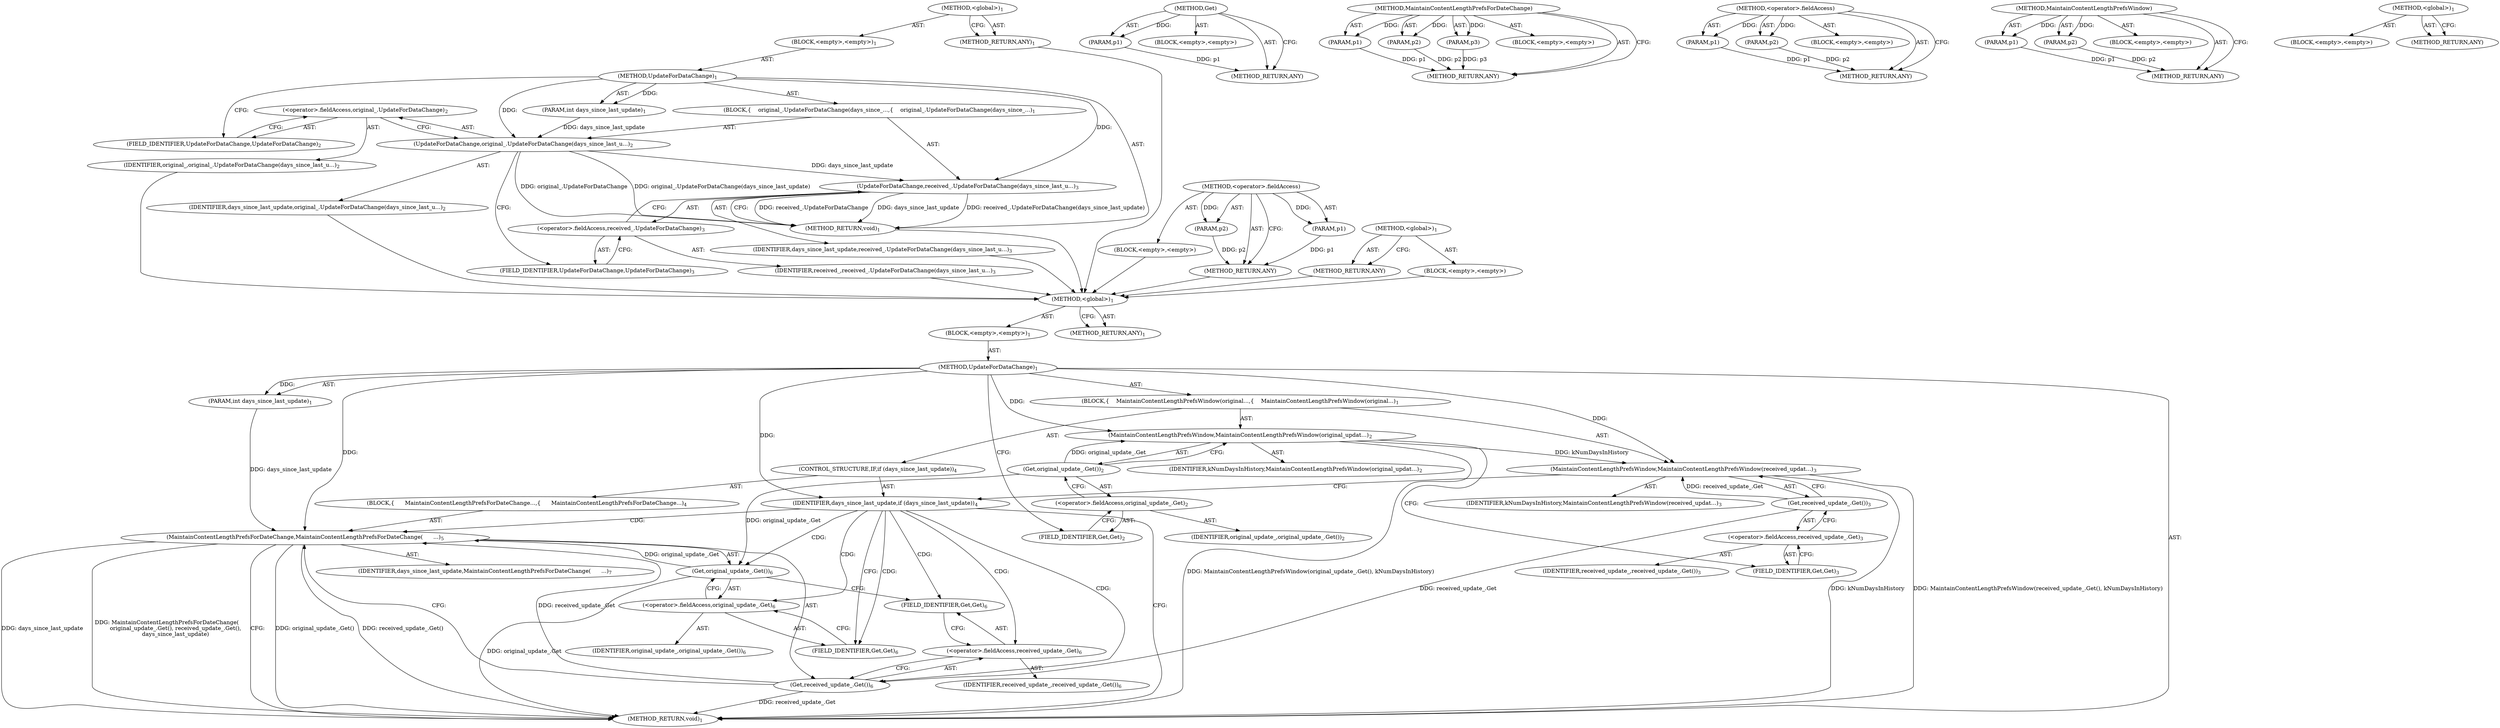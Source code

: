 digraph "&lt;global&gt;" {
vulnerable_6 [label=<(METHOD,&lt;global&gt;)<SUB>1</SUB>>];
vulnerable_7 [label=<(BLOCK,&lt;empty&gt;,&lt;empty&gt;)<SUB>1</SUB>>];
vulnerable_8 [label=<(METHOD,UpdateForDataChange)<SUB>1</SUB>>];
vulnerable_9 [label=<(PARAM,int days_since_last_update)<SUB>1</SUB>>];
vulnerable_10 [label=<(BLOCK,{
    MaintainContentLengthPrefsWindow(original...,{
    MaintainContentLengthPrefsWindow(original...)<SUB>1</SUB>>];
vulnerable_11 [label=<(MaintainContentLengthPrefsWindow,MaintainContentLengthPrefsWindow(original_updat...)<SUB>2</SUB>>];
vulnerable_12 [label=<(Get,original_update_.Get())<SUB>2</SUB>>];
vulnerable_13 [label=<(&lt;operator&gt;.fieldAccess,original_update_.Get)<SUB>2</SUB>>];
vulnerable_14 [label=<(IDENTIFIER,original_update_,original_update_.Get())<SUB>2</SUB>>];
vulnerable_15 [label=<(FIELD_IDENTIFIER,Get,Get)<SUB>2</SUB>>];
vulnerable_16 [label=<(IDENTIFIER,kNumDaysInHistory,MaintainContentLengthPrefsWindow(original_updat...)<SUB>2</SUB>>];
vulnerable_17 [label=<(MaintainContentLengthPrefsWindow,MaintainContentLengthPrefsWindow(received_updat...)<SUB>3</SUB>>];
vulnerable_18 [label=<(Get,received_update_.Get())<SUB>3</SUB>>];
vulnerable_19 [label=<(&lt;operator&gt;.fieldAccess,received_update_.Get)<SUB>3</SUB>>];
vulnerable_20 [label=<(IDENTIFIER,received_update_,received_update_.Get())<SUB>3</SUB>>];
vulnerable_21 [label=<(FIELD_IDENTIFIER,Get,Get)<SUB>3</SUB>>];
vulnerable_22 [label=<(IDENTIFIER,kNumDaysInHistory,MaintainContentLengthPrefsWindow(received_updat...)<SUB>3</SUB>>];
vulnerable_23 [label=<(CONTROL_STRUCTURE,IF,if (days_since_last_update))<SUB>4</SUB>>];
vulnerable_24 [label=<(IDENTIFIER,days_since_last_update,if (days_since_last_update))<SUB>4</SUB>>];
vulnerable_25 [label=<(BLOCK,{
      MaintainContentLengthPrefsForDateChange...,{
      MaintainContentLengthPrefsForDateChange...)<SUB>4</SUB>>];
vulnerable_26 [label=<(MaintainContentLengthPrefsForDateChange,MaintainContentLengthPrefsForDateChange(
      ...)<SUB>5</SUB>>];
vulnerable_27 [label=<(Get,original_update_.Get())<SUB>6</SUB>>];
vulnerable_28 [label=<(&lt;operator&gt;.fieldAccess,original_update_.Get)<SUB>6</SUB>>];
vulnerable_29 [label=<(IDENTIFIER,original_update_,original_update_.Get())<SUB>6</SUB>>];
vulnerable_30 [label=<(FIELD_IDENTIFIER,Get,Get)<SUB>6</SUB>>];
vulnerable_31 [label=<(Get,received_update_.Get())<SUB>6</SUB>>];
vulnerable_32 [label=<(&lt;operator&gt;.fieldAccess,received_update_.Get)<SUB>6</SUB>>];
vulnerable_33 [label=<(IDENTIFIER,received_update_,received_update_.Get())<SUB>6</SUB>>];
vulnerable_34 [label=<(FIELD_IDENTIFIER,Get,Get)<SUB>6</SUB>>];
vulnerable_35 [label=<(IDENTIFIER,days_since_last_update,MaintainContentLengthPrefsForDateChange(
      ...)<SUB>7</SUB>>];
vulnerable_36 [label=<(METHOD_RETURN,void)<SUB>1</SUB>>];
vulnerable_38 [label=<(METHOD_RETURN,ANY)<SUB>1</SUB>>];
vulnerable_58 [label=<(METHOD,Get)>];
vulnerable_59 [label=<(PARAM,p1)>];
vulnerable_60 [label=<(BLOCK,&lt;empty&gt;,&lt;empty&gt;)>];
vulnerable_61 [label=<(METHOD_RETURN,ANY)>];
vulnerable_67 [label=<(METHOD,MaintainContentLengthPrefsForDateChange)>];
vulnerable_68 [label=<(PARAM,p1)>];
vulnerable_69 [label=<(PARAM,p2)>];
vulnerable_70 [label=<(PARAM,p3)>];
vulnerable_71 [label=<(BLOCK,&lt;empty&gt;,&lt;empty&gt;)>];
vulnerable_72 [label=<(METHOD_RETURN,ANY)>];
vulnerable_62 [label=<(METHOD,&lt;operator&gt;.fieldAccess)>];
vulnerable_63 [label=<(PARAM,p1)>];
vulnerable_64 [label=<(PARAM,p2)>];
vulnerable_65 [label=<(BLOCK,&lt;empty&gt;,&lt;empty&gt;)>];
vulnerable_66 [label=<(METHOD_RETURN,ANY)>];
vulnerable_53 [label=<(METHOD,MaintainContentLengthPrefsWindow)>];
vulnerable_54 [label=<(PARAM,p1)>];
vulnerable_55 [label=<(PARAM,p2)>];
vulnerable_56 [label=<(BLOCK,&lt;empty&gt;,&lt;empty&gt;)>];
vulnerable_57 [label=<(METHOD_RETURN,ANY)>];
vulnerable_47 [label=<(METHOD,&lt;global&gt;)<SUB>1</SUB>>];
vulnerable_48 [label=<(BLOCK,&lt;empty&gt;,&lt;empty&gt;)>];
vulnerable_49 [label=<(METHOD_RETURN,ANY)>];
fixed_6 [label=<(METHOD,&lt;global&gt;)<SUB>1</SUB>>];
fixed_7 [label=<(BLOCK,&lt;empty&gt;,&lt;empty&gt;)<SUB>1</SUB>>];
fixed_8 [label=<(METHOD,UpdateForDataChange)<SUB>1</SUB>>];
fixed_9 [label=<(PARAM,int days_since_last_update)<SUB>1</SUB>>];
fixed_10 [label=<(BLOCK,{
    original_.UpdateForDataChange(days_since_...,{
    original_.UpdateForDataChange(days_since_...)<SUB>1</SUB>>];
fixed_11 [label=<(UpdateForDataChange,original_.UpdateForDataChange(days_since_last_u...)<SUB>2</SUB>>];
fixed_12 [label=<(&lt;operator&gt;.fieldAccess,original_.UpdateForDataChange)<SUB>2</SUB>>];
fixed_13 [label=<(IDENTIFIER,original_,original_.UpdateForDataChange(days_since_last_u...)<SUB>2</SUB>>];
fixed_14 [label=<(FIELD_IDENTIFIER,UpdateForDataChange,UpdateForDataChange)<SUB>2</SUB>>];
fixed_15 [label=<(IDENTIFIER,days_since_last_update,original_.UpdateForDataChange(days_since_last_u...)<SUB>2</SUB>>];
fixed_16 [label=<(UpdateForDataChange,received_.UpdateForDataChange(days_since_last_u...)<SUB>3</SUB>>];
fixed_17 [label=<(&lt;operator&gt;.fieldAccess,received_.UpdateForDataChange)<SUB>3</SUB>>];
fixed_18 [label=<(IDENTIFIER,received_,received_.UpdateForDataChange(days_since_last_u...)<SUB>3</SUB>>];
fixed_19 [label=<(FIELD_IDENTIFIER,UpdateForDataChange,UpdateForDataChange)<SUB>3</SUB>>];
fixed_20 [label=<(IDENTIFIER,days_since_last_update,received_.UpdateForDataChange(days_since_last_u...)<SUB>3</SUB>>];
fixed_21 [label=<(METHOD_RETURN,void)<SUB>1</SUB>>];
fixed_23 [label=<(METHOD_RETURN,ANY)<SUB>1</SUB>>];
fixed_38 [label=<(METHOD,&lt;operator&gt;.fieldAccess)>];
fixed_39 [label=<(PARAM,p1)>];
fixed_40 [label=<(PARAM,p2)>];
fixed_41 [label=<(BLOCK,&lt;empty&gt;,&lt;empty&gt;)>];
fixed_42 [label=<(METHOD_RETURN,ANY)>];
fixed_32 [label=<(METHOD,&lt;global&gt;)<SUB>1</SUB>>];
fixed_33 [label=<(BLOCK,&lt;empty&gt;,&lt;empty&gt;)>];
fixed_34 [label=<(METHOD_RETURN,ANY)>];
vulnerable_6 -> vulnerable_7  [key=0, label="AST: "];
vulnerable_6 -> vulnerable_38  [key=0, label="AST: "];
vulnerable_6 -> vulnerable_38  [key=1, label="CFG: "];
vulnerable_7 -> vulnerable_8  [key=0, label="AST: "];
vulnerable_8 -> vulnerable_9  [key=0, label="AST: "];
vulnerable_8 -> vulnerable_9  [key=1, label="DDG: "];
vulnerable_8 -> vulnerable_10  [key=0, label="AST: "];
vulnerable_8 -> vulnerable_36  [key=0, label="AST: "];
vulnerable_8 -> vulnerable_15  [key=0, label="CFG: "];
vulnerable_8 -> vulnerable_11  [key=0, label="DDG: "];
vulnerable_8 -> vulnerable_17  [key=0, label="DDG: "];
vulnerable_8 -> vulnerable_24  [key=0, label="DDG: "];
vulnerable_8 -> vulnerable_26  [key=0, label="DDG: "];
vulnerable_9 -> vulnerable_26  [key=0, label="DDG: days_since_last_update"];
vulnerable_10 -> vulnerable_11  [key=0, label="AST: "];
vulnerable_10 -> vulnerable_17  [key=0, label="AST: "];
vulnerable_10 -> vulnerable_23  [key=0, label="AST: "];
vulnerable_11 -> vulnerable_12  [key=0, label="AST: "];
vulnerable_11 -> vulnerable_16  [key=0, label="AST: "];
vulnerable_11 -> vulnerable_21  [key=0, label="CFG: "];
vulnerable_11 -> vulnerable_36  [key=0, label="DDG: MaintainContentLengthPrefsWindow(original_update_.Get(), kNumDaysInHistory)"];
vulnerable_11 -> vulnerable_17  [key=0, label="DDG: kNumDaysInHistory"];
vulnerable_12 -> vulnerable_13  [key=0, label="AST: "];
vulnerable_12 -> vulnerable_11  [key=0, label="CFG: "];
vulnerable_12 -> vulnerable_11  [key=1, label="DDG: original_update_.Get"];
vulnerable_12 -> vulnerable_27  [key=0, label="DDG: original_update_.Get"];
vulnerable_13 -> vulnerable_14  [key=0, label="AST: "];
vulnerable_13 -> vulnerable_15  [key=0, label="AST: "];
vulnerable_13 -> vulnerable_12  [key=0, label="CFG: "];
vulnerable_15 -> vulnerable_13  [key=0, label="CFG: "];
vulnerable_17 -> vulnerable_18  [key=0, label="AST: "];
vulnerable_17 -> vulnerable_22  [key=0, label="AST: "];
vulnerable_17 -> vulnerable_24  [key=0, label="CFG: "];
vulnerable_17 -> vulnerable_36  [key=0, label="DDG: kNumDaysInHistory"];
vulnerable_17 -> vulnerable_36  [key=1, label="DDG: MaintainContentLengthPrefsWindow(received_update_.Get(), kNumDaysInHistory)"];
vulnerable_18 -> vulnerable_19  [key=0, label="AST: "];
vulnerable_18 -> vulnerable_17  [key=0, label="CFG: "];
vulnerable_18 -> vulnerable_17  [key=1, label="DDG: received_update_.Get"];
vulnerable_18 -> vulnerable_31  [key=0, label="DDG: received_update_.Get"];
vulnerable_19 -> vulnerable_20  [key=0, label="AST: "];
vulnerable_19 -> vulnerable_21  [key=0, label="AST: "];
vulnerable_19 -> vulnerable_18  [key=0, label="CFG: "];
vulnerable_21 -> vulnerable_19  [key=0, label="CFG: "];
vulnerable_23 -> vulnerable_24  [key=0, label="AST: "];
vulnerable_23 -> vulnerable_25  [key=0, label="AST: "];
vulnerable_24 -> vulnerable_36  [key=0, label="CFG: "];
vulnerable_24 -> vulnerable_30  [key=0, label="CFG: "];
vulnerable_24 -> vulnerable_30  [key=1, label="CDG: "];
vulnerable_24 -> vulnerable_34  [key=0, label="CDG: "];
vulnerable_24 -> vulnerable_32  [key=0, label="CDG: "];
vulnerable_24 -> vulnerable_26  [key=0, label="CDG: "];
vulnerable_24 -> vulnerable_28  [key=0, label="CDG: "];
vulnerable_24 -> vulnerable_27  [key=0, label="CDG: "];
vulnerable_24 -> vulnerable_31  [key=0, label="CDG: "];
vulnerable_25 -> vulnerable_26  [key=0, label="AST: "];
vulnerable_26 -> vulnerable_27  [key=0, label="AST: "];
vulnerable_26 -> vulnerable_31  [key=0, label="AST: "];
vulnerable_26 -> vulnerable_35  [key=0, label="AST: "];
vulnerable_26 -> vulnerable_36  [key=0, label="CFG: "];
vulnerable_26 -> vulnerable_36  [key=1, label="DDG: original_update_.Get()"];
vulnerable_26 -> vulnerable_36  [key=2, label="DDG: received_update_.Get()"];
vulnerable_26 -> vulnerable_36  [key=3, label="DDG: days_since_last_update"];
vulnerable_26 -> vulnerable_36  [key=4, label="DDG: MaintainContentLengthPrefsForDateChange(
          original_update_.Get(), received_update_.Get(),
          days_since_last_update)"];
vulnerable_27 -> vulnerable_28  [key=0, label="AST: "];
vulnerable_27 -> vulnerable_34  [key=0, label="CFG: "];
vulnerable_27 -> vulnerable_36  [key=0, label="DDG: original_update_.Get"];
vulnerable_27 -> vulnerable_26  [key=0, label="DDG: original_update_.Get"];
vulnerable_28 -> vulnerable_29  [key=0, label="AST: "];
vulnerable_28 -> vulnerable_30  [key=0, label="AST: "];
vulnerable_28 -> vulnerable_27  [key=0, label="CFG: "];
vulnerable_30 -> vulnerable_28  [key=0, label="CFG: "];
vulnerable_31 -> vulnerable_32  [key=0, label="AST: "];
vulnerable_31 -> vulnerable_26  [key=0, label="CFG: "];
vulnerable_31 -> vulnerable_26  [key=1, label="DDG: received_update_.Get"];
vulnerable_31 -> vulnerable_36  [key=0, label="DDG: received_update_.Get"];
vulnerable_32 -> vulnerable_33  [key=0, label="AST: "];
vulnerable_32 -> vulnerable_34  [key=0, label="AST: "];
vulnerable_32 -> vulnerable_31  [key=0, label="CFG: "];
vulnerable_34 -> vulnerable_32  [key=0, label="CFG: "];
vulnerable_58 -> vulnerable_59  [key=0, label="AST: "];
vulnerable_58 -> vulnerable_59  [key=1, label="DDG: "];
vulnerable_58 -> vulnerable_60  [key=0, label="AST: "];
vulnerable_58 -> vulnerable_61  [key=0, label="AST: "];
vulnerable_58 -> vulnerable_61  [key=1, label="CFG: "];
vulnerable_59 -> vulnerable_61  [key=0, label="DDG: p1"];
vulnerable_67 -> vulnerable_68  [key=0, label="AST: "];
vulnerable_67 -> vulnerable_68  [key=1, label="DDG: "];
vulnerable_67 -> vulnerable_71  [key=0, label="AST: "];
vulnerable_67 -> vulnerable_69  [key=0, label="AST: "];
vulnerable_67 -> vulnerable_69  [key=1, label="DDG: "];
vulnerable_67 -> vulnerable_72  [key=0, label="AST: "];
vulnerable_67 -> vulnerable_72  [key=1, label="CFG: "];
vulnerable_67 -> vulnerable_70  [key=0, label="AST: "];
vulnerable_67 -> vulnerable_70  [key=1, label="DDG: "];
vulnerable_68 -> vulnerable_72  [key=0, label="DDG: p1"];
vulnerable_69 -> vulnerable_72  [key=0, label="DDG: p2"];
vulnerable_70 -> vulnerable_72  [key=0, label="DDG: p3"];
vulnerable_62 -> vulnerable_63  [key=0, label="AST: "];
vulnerable_62 -> vulnerable_63  [key=1, label="DDG: "];
vulnerable_62 -> vulnerable_65  [key=0, label="AST: "];
vulnerable_62 -> vulnerable_64  [key=0, label="AST: "];
vulnerable_62 -> vulnerable_64  [key=1, label="DDG: "];
vulnerable_62 -> vulnerable_66  [key=0, label="AST: "];
vulnerable_62 -> vulnerable_66  [key=1, label="CFG: "];
vulnerable_63 -> vulnerable_66  [key=0, label="DDG: p1"];
vulnerable_64 -> vulnerable_66  [key=0, label="DDG: p2"];
vulnerable_53 -> vulnerable_54  [key=0, label="AST: "];
vulnerable_53 -> vulnerable_54  [key=1, label="DDG: "];
vulnerable_53 -> vulnerable_56  [key=0, label="AST: "];
vulnerable_53 -> vulnerable_55  [key=0, label="AST: "];
vulnerable_53 -> vulnerable_55  [key=1, label="DDG: "];
vulnerable_53 -> vulnerable_57  [key=0, label="AST: "];
vulnerable_53 -> vulnerable_57  [key=1, label="CFG: "];
vulnerable_54 -> vulnerable_57  [key=0, label="DDG: p1"];
vulnerable_55 -> vulnerable_57  [key=0, label="DDG: p2"];
vulnerable_47 -> vulnerable_48  [key=0, label="AST: "];
vulnerable_47 -> vulnerable_49  [key=0, label="AST: "];
vulnerable_47 -> vulnerable_49  [key=1, label="CFG: "];
fixed_6 -> fixed_7  [key=0, label="AST: "];
fixed_6 -> fixed_23  [key=0, label="AST: "];
fixed_6 -> fixed_23  [key=1, label="CFG: "];
fixed_7 -> fixed_8  [key=0, label="AST: "];
fixed_8 -> fixed_9  [key=0, label="AST: "];
fixed_8 -> fixed_9  [key=1, label="DDG: "];
fixed_8 -> fixed_10  [key=0, label="AST: "];
fixed_8 -> fixed_21  [key=0, label="AST: "];
fixed_8 -> fixed_14  [key=0, label="CFG: "];
fixed_8 -> fixed_11  [key=0, label="DDG: "];
fixed_8 -> fixed_16  [key=0, label="DDG: "];
fixed_9 -> fixed_11  [key=0, label="DDG: days_since_last_update"];
fixed_10 -> fixed_11  [key=0, label="AST: "];
fixed_10 -> fixed_16  [key=0, label="AST: "];
fixed_11 -> fixed_12  [key=0, label="AST: "];
fixed_11 -> fixed_15  [key=0, label="AST: "];
fixed_11 -> fixed_19  [key=0, label="CFG: "];
fixed_11 -> fixed_21  [key=0, label="DDG: original_.UpdateForDataChange"];
fixed_11 -> fixed_21  [key=1, label="DDG: original_.UpdateForDataChange(days_since_last_update)"];
fixed_11 -> fixed_16  [key=0, label="DDG: days_since_last_update"];
fixed_12 -> fixed_13  [key=0, label="AST: "];
fixed_12 -> fixed_14  [key=0, label="AST: "];
fixed_12 -> fixed_11  [key=0, label="CFG: "];
fixed_13 -> vulnerable_6  [key=0];
fixed_14 -> fixed_12  [key=0, label="CFG: "];
fixed_15 -> vulnerable_6  [key=0];
fixed_16 -> fixed_17  [key=0, label="AST: "];
fixed_16 -> fixed_20  [key=0, label="AST: "];
fixed_16 -> fixed_21  [key=0, label="CFG: "];
fixed_16 -> fixed_21  [key=1, label="DDG: received_.UpdateForDataChange"];
fixed_16 -> fixed_21  [key=2, label="DDG: days_since_last_update"];
fixed_16 -> fixed_21  [key=3, label="DDG: received_.UpdateForDataChange(days_since_last_update)"];
fixed_17 -> fixed_18  [key=0, label="AST: "];
fixed_17 -> fixed_19  [key=0, label="AST: "];
fixed_17 -> fixed_16  [key=0, label="CFG: "];
fixed_18 -> vulnerable_6  [key=0];
fixed_19 -> fixed_17  [key=0, label="CFG: "];
fixed_20 -> vulnerable_6  [key=0];
fixed_21 -> vulnerable_6  [key=0];
fixed_23 -> vulnerable_6  [key=0];
fixed_38 -> fixed_39  [key=0, label="AST: "];
fixed_38 -> fixed_39  [key=1, label="DDG: "];
fixed_38 -> fixed_41  [key=0, label="AST: "];
fixed_38 -> fixed_40  [key=0, label="AST: "];
fixed_38 -> fixed_40  [key=1, label="DDG: "];
fixed_38 -> fixed_42  [key=0, label="AST: "];
fixed_38 -> fixed_42  [key=1, label="CFG: "];
fixed_39 -> fixed_42  [key=0, label="DDG: p1"];
fixed_40 -> fixed_42  [key=0, label="DDG: p2"];
fixed_41 -> vulnerable_6  [key=0];
fixed_42 -> vulnerable_6  [key=0];
fixed_32 -> fixed_33  [key=0, label="AST: "];
fixed_32 -> fixed_34  [key=0, label="AST: "];
fixed_32 -> fixed_34  [key=1, label="CFG: "];
fixed_33 -> vulnerable_6  [key=0];
fixed_34 -> vulnerable_6  [key=0];
}
